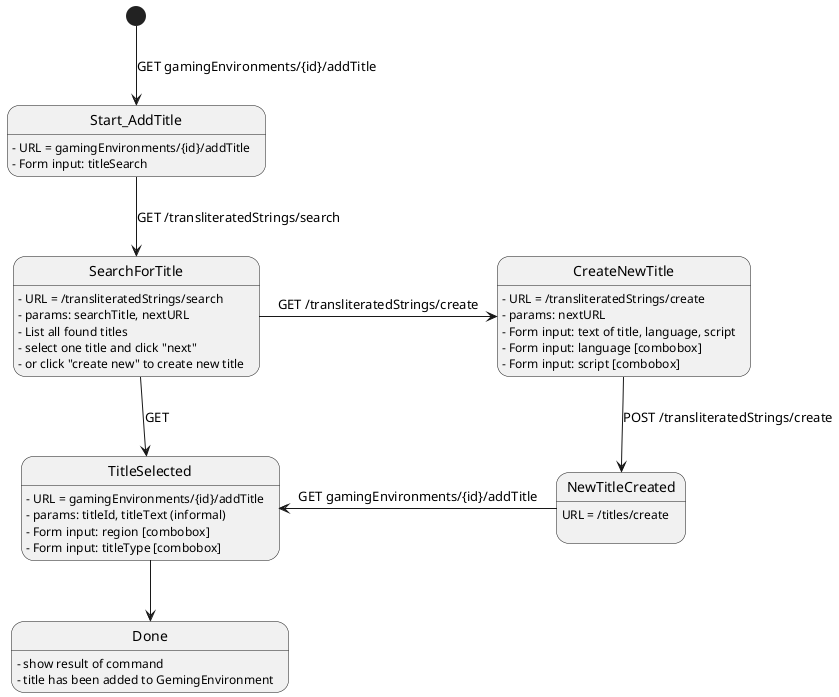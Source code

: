 @startuml
[*] --> Start_AddTitle: GET gamingEnvironments/{id}/addTitle
Start_AddTitle : - URL = gamingEnvironments/{id}/addTitle
Start_AddTitle: - Form input: titleSearch

Start_AddTitle -down-> SearchForTitle: GET /transliteratedStrings/search
SearchForTitle: - URL = /transliteratedStrings/search
SearchForTitle: - params: searchTitle, nextURL
SearchForTitle: - List all found titles
SearchForTitle: - select one title and click "next"
SearchForTitle: - or click "create new" to create new title

SearchForTitle -down-> TitleSelected: GET
TitleSelected: - URL = gamingEnvironments/{id}/addTitle
TitleSelected: - params: titleId, titleText (informal)
TitleSelected: - Form input: region [combobox]
TitleSelected: - Form input: titleType [combobox]

SearchForTitle -right-> CreateNewTitle: GET /transliteratedStrings/create
CreateNewTitle: - URL = /transliteratedStrings/create
CreateNewTitle: - params: nextURL
CreateNewTitle: - Form input: text of title, language, script
CreateNewTitle: - Form input: language [combobox]
CreateNewTitle: - Form input: script [combobox]

CreateNewTitle -down-> NewTitleCreated: POST /transliteratedStrings/create
NewTitleCreated: URL = /titles/create
NewTitleCreated:

NewTitleCreated -left-> TitleSelected: GET gamingEnvironments/{id}/addTitle


TitleSelected -down-> Done
Done: - show result of command
Done: - title has been added to GemingEnvironment
@enduml
